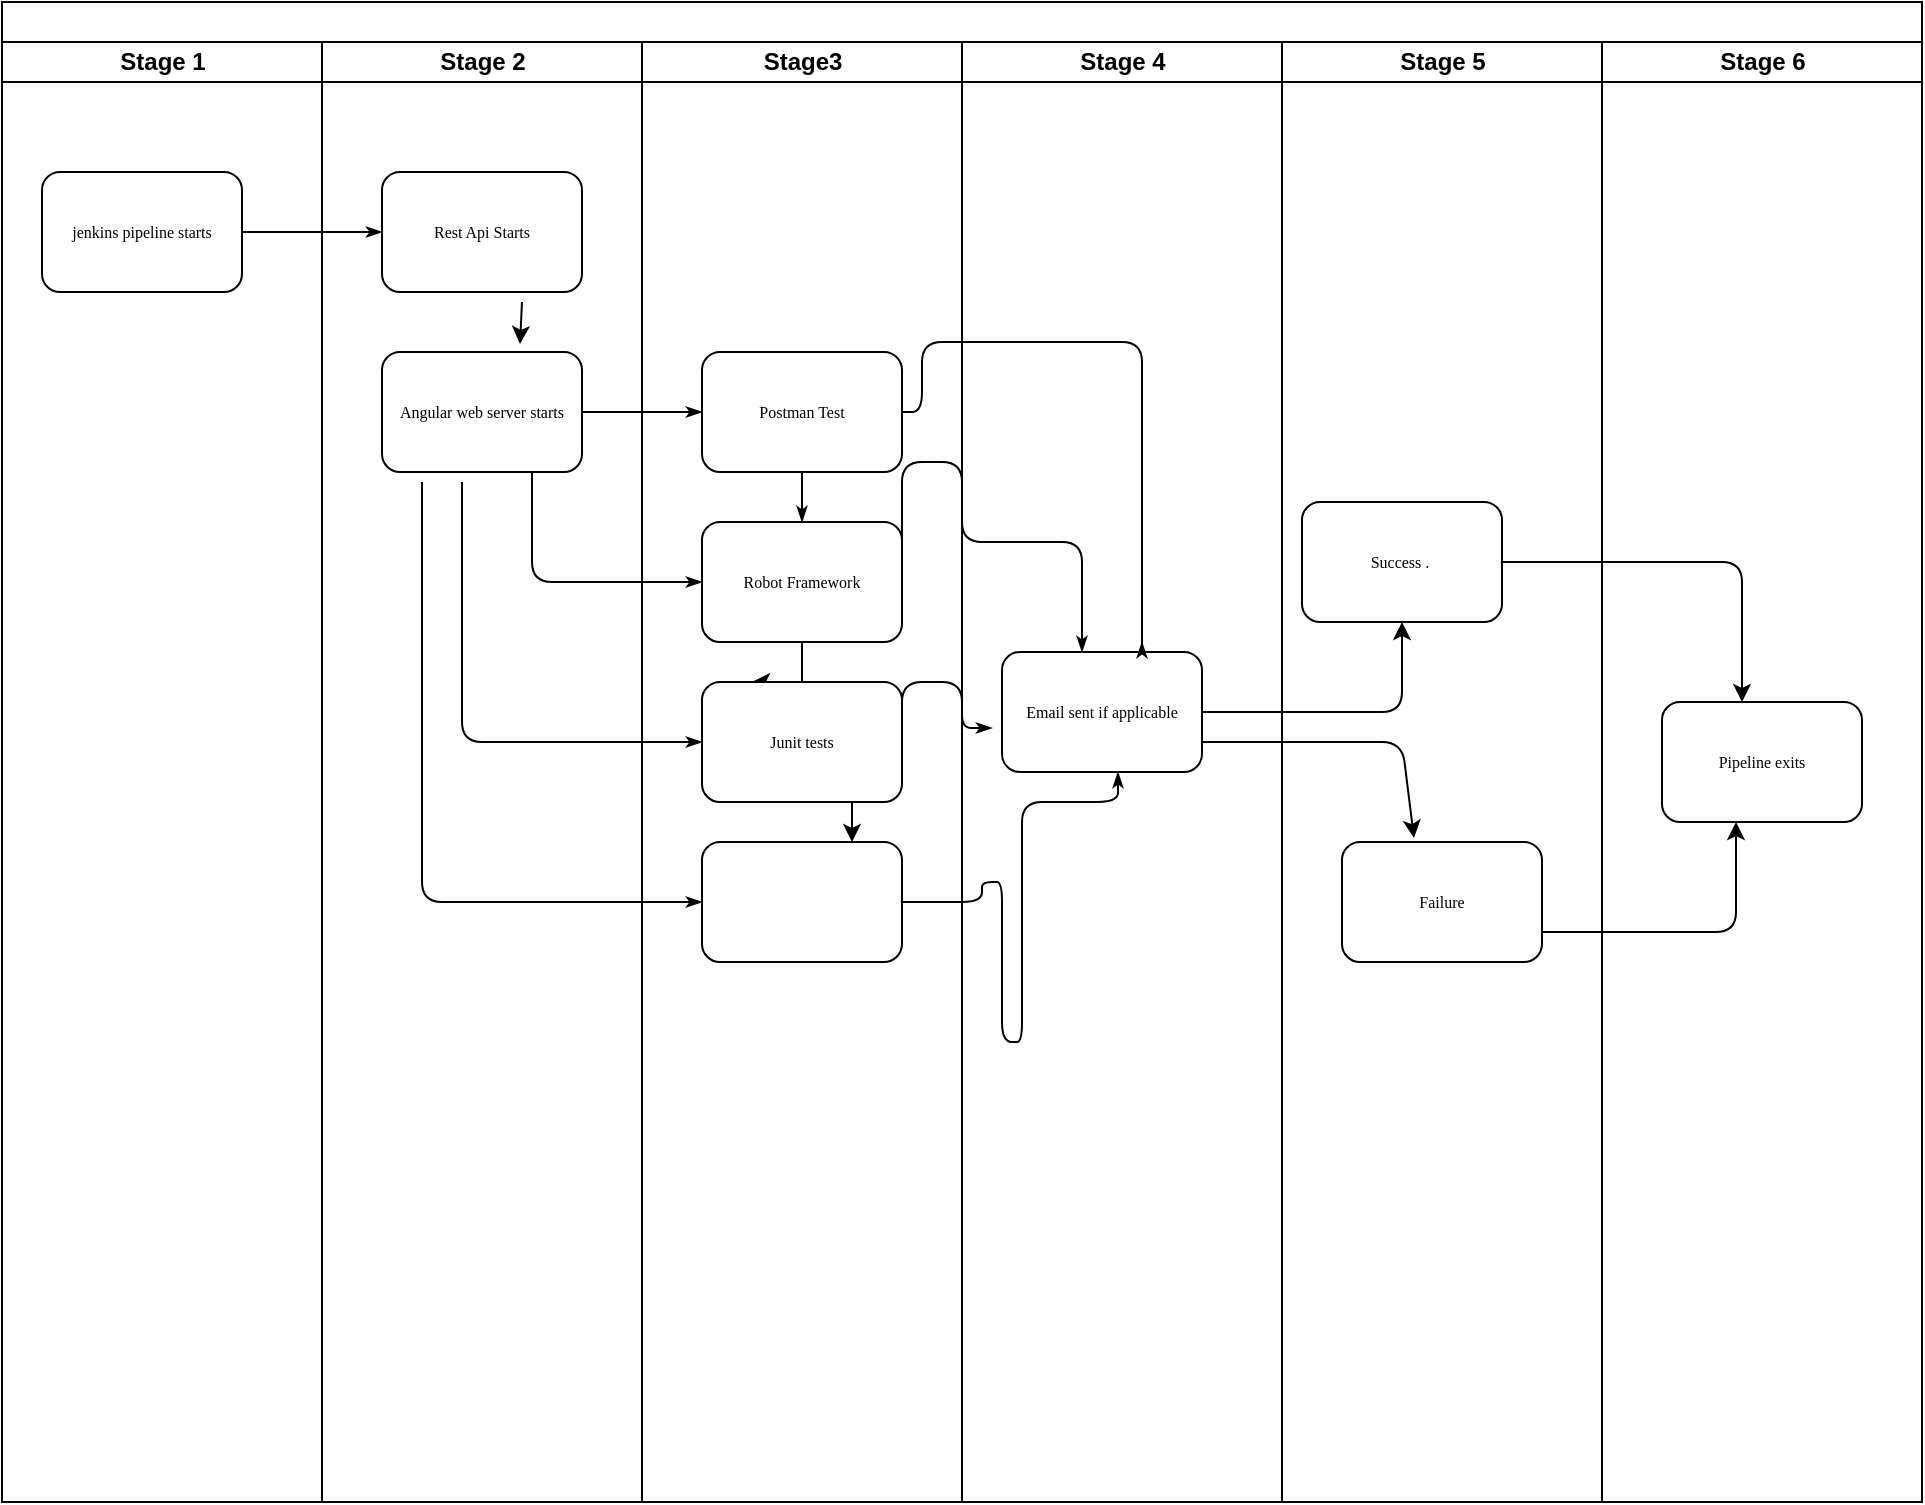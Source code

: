 <mxfile version="14.2.9" type="github"><diagram name="Page-1" id="74e2e168-ea6b-b213-b513-2b3c1d86103e"><mxGraphModel dx="1108" dy="593" grid="1" gridSize="10" guides="1" tooltips="1" connect="1" arrows="1" fold="1" page="1" pageScale="1" pageWidth="1100" pageHeight="850" background="none" math="0" shadow="0"><root><mxCell id="0"/><mxCell id="1" parent="0"/><mxCell id="77e6c97f196da883-1" value="" style="swimlane;html=1;childLayout=stackLayout;startSize=20;rounded=0;shadow=0;labelBackgroundColor=none;strokeWidth=1;fontFamily=Verdana;fontSize=8;align=center;" parent="1" vertex="1"><mxGeometry x="70" y="40" width="960" height="750" as="geometry"/></mxCell><mxCell id="77e6c97f196da883-2" value="Stage 1" style="swimlane;html=1;startSize=20;" parent="77e6c97f196da883-1" vertex="1"><mxGeometry y="20" width="160" height="730" as="geometry"/></mxCell><mxCell id="77e6c97f196da883-8" value="jenkins pipeline starts" style="rounded=1;whiteSpace=wrap;html=1;shadow=0;labelBackgroundColor=none;strokeWidth=1;fontFamily=Verdana;fontSize=8;align=center;" parent="77e6c97f196da883-2" vertex="1"><mxGeometry x="20" y="65" width="100" height="60" as="geometry"/></mxCell><mxCell id="77e6c97f196da883-26" style="edgeStyle=orthogonalEdgeStyle;rounded=1;html=1;labelBackgroundColor=none;startArrow=none;startFill=0;startSize=5;endArrow=classicThin;endFill=1;endSize=5;jettySize=auto;orthogonalLoop=1;strokeWidth=1;fontFamily=Verdana;fontSize=8" parent="77e6c97f196da883-1" source="77e6c97f196da883-8" target="77e6c97f196da883-11" edge="1"><mxGeometry relative="1" as="geometry"/></mxCell><mxCell id="77e6c97f196da883-28" style="edgeStyle=orthogonalEdgeStyle;rounded=1;html=1;labelBackgroundColor=none;startArrow=none;startFill=0;startSize=5;endArrow=classicThin;endFill=1;endSize=5;jettySize=auto;orthogonalLoop=1;strokeWidth=1;fontFamily=Verdana;fontSize=8" parent="77e6c97f196da883-1" source="77e6c97f196da883-9" target="77e6c97f196da883-12" edge="1"><mxGeometry relative="1" as="geometry"/></mxCell><mxCell id="77e6c97f196da883-3" value="Stage 2" style="swimlane;html=1;startSize=20;" parent="77e6c97f196da883-1" vertex="1"><mxGeometry x="160" y="20" width="160" height="730" as="geometry"/></mxCell><mxCell id="77e6c97f196da883-11" value="Rest Api Starts" style="rounded=1;whiteSpace=wrap;html=1;shadow=0;labelBackgroundColor=none;strokeWidth=1;fontFamily=Verdana;fontSize=8;align=center;" parent="77e6c97f196da883-3" vertex="1"><mxGeometry x="30" y="65" width="100" height="60" as="geometry"/></mxCell><mxCell id="77e6c97f196da883-9" value="Angular web server starts" style="rounded=1;whiteSpace=wrap;html=1;shadow=0;labelBackgroundColor=none;strokeWidth=1;fontFamily=Verdana;fontSize=8;align=center;" parent="77e6c97f196da883-3" vertex="1"><mxGeometry x="30" y="155" width="100" height="60" as="geometry"/></mxCell><mxCell id="77e6c97f196da883-4" value="Stage3" style="swimlane;html=1;startSize=20;" parent="77e6c97f196da883-1" vertex="1"><mxGeometry x="320" y="20" width="160" height="730" as="geometry"/></mxCell><mxCell id="77e6c97f196da883-12" value="Postman Test" style="rounded=1;whiteSpace=wrap;html=1;shadow=0;labelBackgroundColor=none;strokeWidth=1;fontFamily=Verdana;fontSize=8;align=center;" parent="77e6c97f196da883-4" vertex="1"><mxGeometry x="30" y="155" width="100" height="60" as="geometry"/></mxCell><mxCell id="77e6c97f196da883-29" style="edgeStyle=orthogonalEdgeStyle;rounded=1;html=1;labelBackgroundColor=none;startArrow=none;startFill=0;startSize=5;endArrow=classicThin;endFill=1;endSize=5;jettySize=auto;orthogonalLoop=1;strokeWidth=1;fontFamily=Verdana;fontSize=8" parent="77e6c97f196da883-4" source="77e6c97f196da883-12" edge="1"><mxGeometry relative="1" as="geometry"><mxPoint x="80" y="240" as="targetPoint"/></mxGeometry></mxCell><mxCell id="0AQi4rqhy1DzcoHsZ7LO-17" style="edgeStyle=orthogonalEdgeStyle;rounded=0;orthogonalLoop=1;jettySize=auto;html=1;entryX=0.25;entryY=0;entryDx=0;entryDy=0;" edge="1" parent="77e6c97f196da883-4" source="77e6c97f196da883-15" target="77e6c97f196da883-17"><mxGeometry relative="1" as="geometry"/></mxCell><mxCell id="77e6c97f196da883-15" value="Robot Framework" style="rounded=1;whiteSpace=wrap;html=1;shadow=0;labelBackgroundColor=none;strokeWidth=1;fontFamily=Verdana;fontSize=8;align=center;" parent="77e6c97f196da883-4" vertex="1"><mxGeometry x="30" y="240" width="100" height="60" as="geometry"/></mxCell><mxCell id="77e6c97f196da883-17" value="Junit tests" style="rounded=1;whiteSpace=wrap;html=1;shadow=0;labelBackgroundColor=none;strokeWidth=1;fontFamily=Verdana;fontSize=8;align=center;" parent="77e6c97f196da883-4" vertex="1"><mxGeometry x="30" y="320" width="100" height="60" as="geometry"/></mxCell><mxCell id="77e6c97f196da883-18" value="" style="rounded=1;whiteSpace=wrap;html=1;shadow=0;labelBackgroundColor=none;strokeWidth=1;fontFamily=Verdana;fontSize=8;align=center;" parent="77e6c97f196da883-4" vertex="1"><mxGeometry x="30" y="400" width="100" height="60" as="geometry"/></mxCell><mxCell id="0AQi4rqhy1DzcoHsZ7LO-18" value="" style="endArrow=classic;html=1;exitX=0.75;exitY=1;exitDx=0;exitDy=0;entryX=0.75;entryY=0;entryDx=0;entryDy=0;" edge="1" parent="77e6c97f196da883-4" source="77e6c97f196da883-17" target="77e6c97f196da883-18"><mxGeometry width="50" height="50" relative="1" as="geometry"><mxPoint x="130" y="300" as="sourcePoint"/><mxPoint x="180" y="250" as="targetPoint"/></mxGeometry></mxCell><mxCell id="77e6c97f196da883-5" value="Stage 4" style="swimlane;html=1;startSize=20;" parent="77e6c97f196da883-1" vertex="1"><mxGeometry x="480" y="20" width="160" height="730" as="geometry"/></mxCell><mxCell id="0AQi4rqhy1DzcoHsZ7LO-3" value="Email sent if applicable" style="rounded=1;whiteSpace=wrap;html=1;shadow=0;labelBackgroundColor=none;strokeWidth=1;fontFamily=Verdana;fontSize=8;align=center;" vertex="1" parent="77e6c97f196da883-5"><mxGeometry x="20" y="305" width="100" height="60" as="geometry"/></mxCell><mxCell id="0AQi4rqhy1DzcoHsZ7LO-6" style="edgeStyle=orthogonalEdgeStyle;rounded=1;html=1;labelBackgroundColor=none;startArrow=none;startFill=0;startSize=5;endArrow=classicThin;endFill=1;endSize=5;jettySize=auto;orthogonalLoop=1;strokeWidth=1;fontFamily=Verdana;fontSize=8;entryX=0;entryY=0.5;entryDx=0;entryDy=0;exitX=1;exitY=0.5;exitDx=0;exitDy=0;" edge="1" parent="77e6c97f196da883-5" source="77e6c97f196da883-15"><mxGeometry relative="1" as="geometry"><mxPoint x="-10" y="210" as="sourcePoint"/><mxPoint x="60" y="305" as="targetPoint"/><Array as="points"><mxPoint x="-30" y="210"/><mxPoint y="210"/><mxPoint y="250"/><mxPoint x="60" y="250"/></Array></mxGeometry></mxCell><mxCell id="77e6c97f196da883-6" value="Stage 5" style="swimlane;html=1;startSize=20;" parent="77e6c97f196da883-1" vertex="1"><mxGeometry x="640" y="20" width="160" height="730" as="geometry"/></mxCell><mxCell id="77e6c97f196da883-21" value="Success .&amp;nbsp;" style="rounded=1;whiteSpace=wrap;html=1;shadow=0;labelBackgroundColor=none;strokeWidth=1;fontFamily=Verdana;fontSize=8;align=center;" parent="77e6c97f196da883-6" vertex="1"><mxGeometry x="10" y="230" width="100" height="60" as="geometry"/></mxCell><mxCell id="77e6c97f196da883-22" value="Failure" style="rounded=1;whiteSpace=wrap;html=1;shadow=0;labelBackgroundColor=none;strokeWidth=1;fontFamily=Verdana;fontSize=8;align=center;" parent="77e6c97f196da883-6" vertex="1"><mxGeometry x="30" y="400" width="100" height="60" as="geometry"/></mxCell><mxCell id="77e6c97f196da883-7" value="Stage 6" style="swimlane;html=1;startSize=20;" parent="77e6c97f196da883-1" vertex="1"><mxGeometry x="800" y="20" width="160" height="730" as="geometry"/></mxCell><mxCell id="0AQi4rqhy1DzcoHsZ7LO-19" value="Pipeline exits" style="rounded=1;whiteSpace=wrap;html=1;shadow=0;labelBackgroundColor=none;strokeWidth=1;fontFamily=Verdana;fontSize=8;align=center;" vertex="1" parent="77e6c97f196da883-7"><mxGeometry x="30" y="330" width="100" height="60" as="geometry"/></mxCell><mxCell id="77e6c97f196da883-30" style="edgeStyle=orthogonalEdgeStyle;rounded=1;html=1;labelBackgroundColor=none;startArrow=none;startFill=0;startSize=5;endArrow=classicThin;endFill=1;endSize=5;jettySize=auto;orthogonalLoop=1;strokeWidth=1;fontFamily=Verdana;fontSize=8;exitX=0.75;exitY=1;exitDx=0;exitDy=0;entryX=0;entryY=0.5;entryDx=0;entryDy=0;" parent="77e6c97f196da883-1" source="77e6c97f196da883-9" target="77e6c97f196da883-15" edge="1"><mxGeometry relative="1" as="geometry"><mxPoint x="360" y="290" as="sourcePoint"/></mxGeometry></mxCell><mxCell id="0AQi4rqhy1DzcoHsZ7LO-1" style="edgeStyle=orthogonalEdgeStyle;rounded=1;html=1;labelBackgroundColor=none;startArrow=none;startFill=0;startSize=5;endArrow=classicThin;endFill=1;endSize=5;jettySize=auto;orthogonalLoop=1;strokeWidth=1;fontFamily=Verdana;fontSize=8;exitX=0.4;exitY=1.083;exitDx=0;exitDy=0;entryX=0;entryY=0.5;entryDx=0;entryDy=0;exitPerimeter=0;" edge="1" parent="77e6c97f196da883-1" source="77e6c97f196da883-9" target="77e6c97f196da883-17"><mxGeometry relative="1" as="geometry"><mxPoint x="275" y="245" as="sourcePoint"/><mxPoint x="360" y="300" as="targetPoint"/><Array as="points"><mxPoint x="230" y="370"/></Array></mxGeometry></mxCell><mxCell id="0AQi4rqhy1DzcoHsZ7LO-4" style="edgeStyle=orthogonalEdgeStyle;rounded=1;html=1;labelBackgroundColor=none;startArrow=none;startFill=0;startSize=5;endArrow=classicThin;endFill=1;endSize=5;jettySize=auto;orthogonalLoop=1;strokeWidth=1;fontFamily=Verdana;fontSize=8;exitX=1;exitY=0.5;exitDx=0;exitDy=0;" edge="1" parent="77e6c97f196da883-1" source="77e6c97f196da883-12"><mxGeometry relative="1" as="geometry"><mxPoint x="460" y="200" as="sourcePoint"/><mxPoint x="570" y="320" as="targetPoint"/><Array as="points"><mxPoint x="460" y="205"/><mxPoint x="460" y="170"/><mxPoint x="570" y="170"/><mxPoint x="570" y="326"/></Array></mxGeometry></mxCell><mxCell id="0AQi4rqhy1DzcoHsZ7LO-7" style="edgeStyle=orthogonalEdgeStyle;rounded=1;html=1;labelBackgroundColor=none;startArrow=none;startFill=0;startSize=5;endArrow=classicThin;endFill=1;endSize=5;jettySize=auto;orthogonalLoop=1;strokeWidth=1;fontFamily=Verdana;fontSize=8;exitX=1;exitY=0.5;exitDx=0;exitDy=0;entryX=0.58;entryY=1;entryDx=0;entryDy=0;entryPerimeter=0;" edge="1" parent="77e6c97f196da883-1" source="77e6c97f196da883-18" target="0AQi4rqhy1DzcoHsZ7LO-3"><mxGeometry relative="1" as="geometry"><mxPoint x="490" y="235" as="sourcePoint"/><mxPoint x="510" y="350" as="targetPoint"/><Array as="points"><mxPoint x="490" y="450"/><mxPoint x="490" y="440"/><mxPoint x="500" y="440"/><mxPoint x="500" y="520"/><mxPoint x="510" y="520"/><mxPoint x="510" y="400"/><mxPoint x="558" y="400"/></Array></mxGeometry></mxCell><mxCell id="0AQi4rqhy1DzcoHsZ7LO-5" style="edgeStyle=orthogonalEdgeStyle;rounded=1;html=1;labelBackgroundColor=none;startArrow=none;startFill=0;startSize=5;endArrow=classicThin;endFill=1;endSize=5;jettySize=auto;orthogonalLoop=1;strokeWidth=1;fontFamily=Verdana;fontSize=8;entryX=-0.05;entryY=0.633;entryDx=0;entryDy=0;exitX=1;exitY=0.5;exitDx=0;exitDy=0;entryPerimeter=0;" edge="1" parent="77e6c97f196da883-1" source="77e6c97f196da883-17" target="0AQi4rqhy1DzcoHsZ7LO-3"><mxGeometry relative="1" as="geometry"><mxPoint x="500" y="230" as="sourcePoint"/><mxPoint x="570" y="325" as="targetPoint"/><Array as="points"><mxPoint x="450" y="340"/><mxPoint x="480" y="340"/><mxPoint x="480" y="363"/></Array></mxGeometry></mxCell><mxCell id="0AQi4rqhy1DzcoHsZ7LO-12" value="" style="endArrow=classic;html=1;exitX=1;exitY=0.5;exitDx=0;exitDy=0;entryX=0.5;entryY=1;entryDx=0;entryDy=0;" edge="1" parent="77e6c97f196da883-1" source="0AQi4rqhy1DzcoHsZ7LO-3" target="77e6c97f196da883-21"><mxGeometry width="50" height="50" relative="1" as="geometry"><mxPoint x="450" y="350" as="sourcePoint"/><mxPoint x="500" y="300" as="targetPoint"/><Array as="points"><mxPoint x="700" y="355"/></Array></mxGeometry></mxCell><mxCell id="0AQi4rqhy1DzcoHsZ7LO-13" value="" style="endArrow=classic;html=1;exitX=1;exitY=0.75;exitDx=0;exitDy=0;entryX=0.36;entryY=-0.033;entryDx=0;entryDy=0;entryPerimeter=0;" edge="1" parent="77e6c97f196da883-1" source="0AQi4rqhy1DzcoHsZ7LO-3" target="77e6c97f196da883-22"><mxGeometry width="50" height="50" relative="1" as="geometry"><mxPoint x="450" y="350" as="sourcePoint"/><mxPoint x="500" y="300" as="targetPoint"/><Array as="points"><mxPoint x="700" y="370"/></Array></mxGeometry></mxCell><mxCell id="0AQi4rqhy1DzcoHsZ7LO-20" value="" style="endArrow=classic;html=1;exitX=1;exitY=0.5;exitDx=0;exitDy=0;entryX=0.4;entryY=0;entryDx=0;entryDy=0;entryPerimeter=0;" edge="1" parent="77e6c97f196da883-1" source="77e6c97f196da883-21" target="0AQi4rqhy1DzcoHsZ7LO-19"><mxGeometry width="50" height="50" relative="1" as="geometry"><mxPoint x="450" y="320" as="sourcePoint"/><mxPoint x="500" y="270" as="targetPoint"/><Array as="points"><mxPoint x="870" y="280"/></Array></mxGeometry></mxCell><mxCell id="0AQi4rqhy1DzcoHsZ7LO-21" value="" style="endArrow=classic;html=1;entryX=0.37;entryY=1;entryDx=0;entryDy=0;entryPerimeter=0;exitX=1;exitY=0.75;exitDx=0;exitDy=0;" edge="1" parent="77e6c97f196da883-1" source="77e6c97f196da883-22" target="0AQi4rqhy1DzcoHsZ7LO-19"><mxGeometry width="50" height="50" relative="1" as="geometry"><mxPoint x="450" y="320" as="sourcePoint"/><mxPoint x="500" y="270" as="targetPoint"/><Array as="points"><mxPoint x="867" y="465"/></Array></mxGeometry></mxCell><mxCell id="0AQi4rqhy1DzcoHsZ7LO-2" style="edgeStyle=orthogonalEdgeStyle;rounded=1;html=1;labelBackgroundColor=none;startArrow=none;startFill=0;startSize=5;endArrow=classicThin;endFill=1;endSize=5;jettySize=auto;orthogonalLoop=1;strokeWidth=1;fontFamily=Verdana;fontSize=8;entryX=0;entryY=0.5;entryDx=0;entryDy=0;" edge="1" parent="1" target="77e6c97f196da883-18"><mxGeometry relative="1" as="geometry"><mxPoint x="280" y="280" as="sourcePoint"/><mxPoint x="430" y="420" as="targetPoint"/><Array as="points"><mxPoint x="280" y="490"/></Array></mxGeometry></mxCell><mxCell id="0AQi4rqhy1DzcoHsZ7LO-14" value="" style="endArrow=classic;html=1;entryX=0.69;entryY=-0.067;entryDx=0;entryDy=0;entryPerimeter=0;" edge="1" parent="1" target="77e6c97f196da883-9"><mxGeometry width="50" height="50" relative="1" as="geometry"><mxPoint x="330" y="190" as="sourcePoint"/><mxPoint x="570" y="310" as="targetPoint"/></mxGeometry></mxCell></root></mxGraphModel></diagram></mxfile>